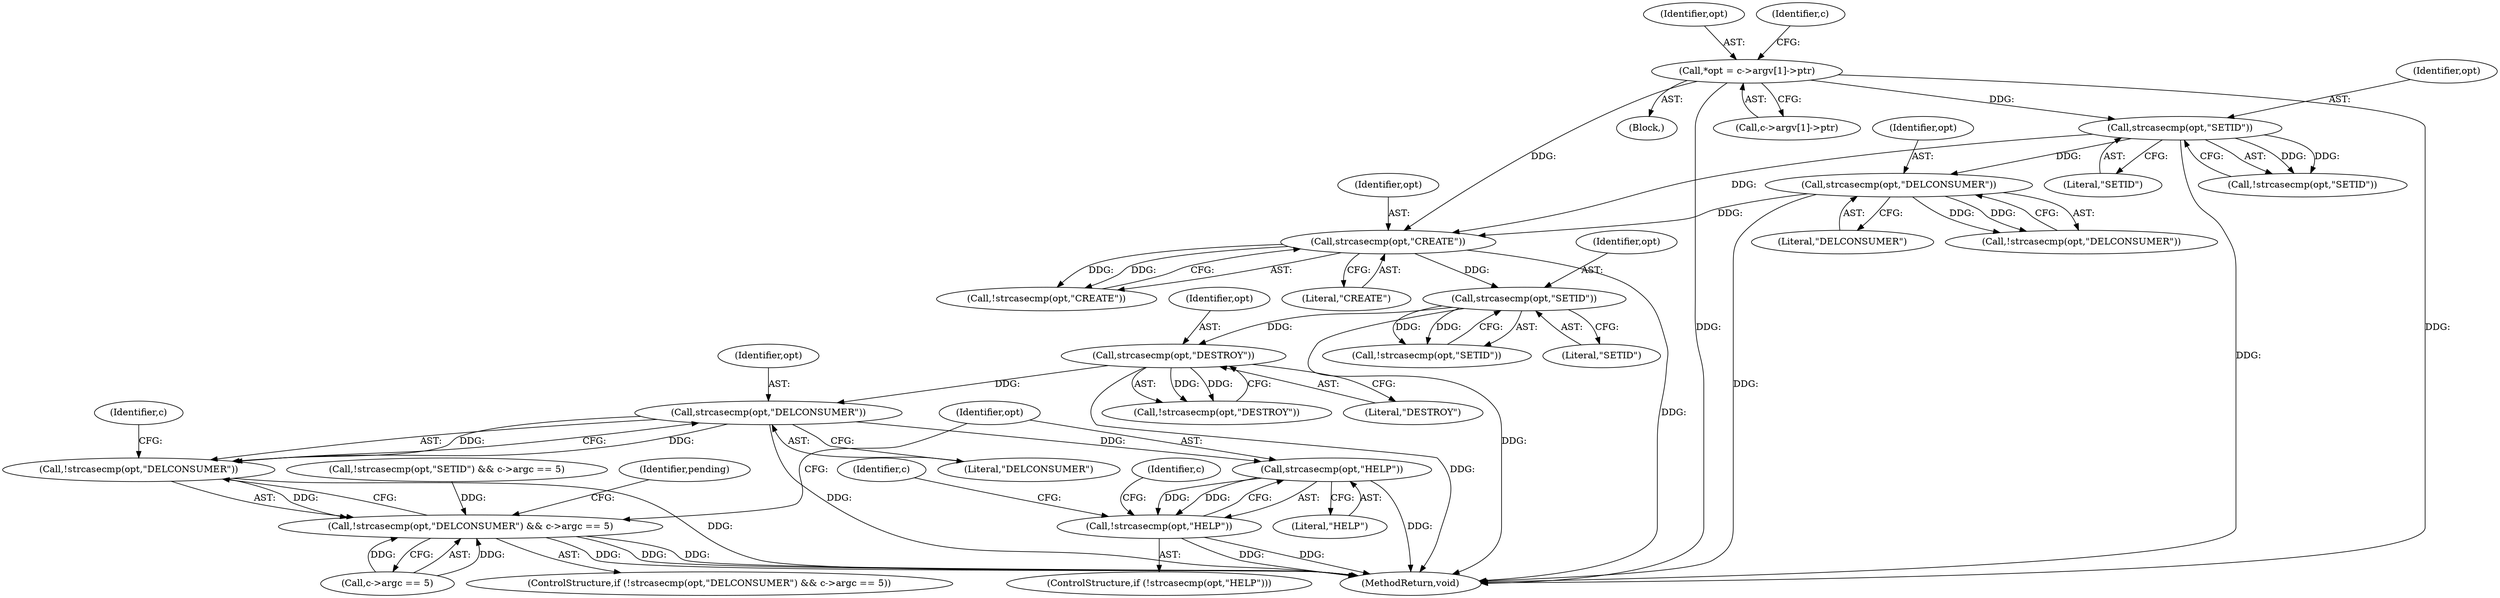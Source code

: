 digraph "0_redis_c04082cf138f1f51cedf05ee9ad36fb6763cafc6@pointer" {
"1000387" [label="(Call,strcasecmp(opt,\"DELCONSUMER\"))"];
"1000347" [label="(Call,strcasecmp(opt,\"DESTROY\"))"];
"1000290" [label="(Call,strcasecmp(opt,\"SETID\"))"];
"1000215" [label="(Call,strcasecmp(opt,\"CREATE\"))"];
"1000124" [label="(Call,*opt = c->argv[1]->ptr)"];
"1000188" [label="(Call,strcasecmp(opt,\"SETID\"))"];
"1000192" [label="(Call,strcasecmp(opt,\"DELCONSUMER\"))"];
"1000386" [label="(Call,!strcasecmp(opt,\"DELCONSUMER\"))"];
"1000385" [label="(Call,!strcasecmp(opt,\"DELCONSUMER\") && c->argc == 5)"];
"1000418" [label="(Call,strcasecmp(opt,\"HELP\"))"];
"1000417" [label="(Call,!strcasecmp(opt,\"HELP\"))"];
"1000189" [label="(Identifier,opt)"];
"1000190" [label="(Literal,\"SETID\")"];
"1000217" [label="(Literal,\"CREATE\")"];
"1000193" [label="(Identifier,opt)"];
"1000416" [label="(ControlStructure,if (!strcasecmp(opt,\"HELP\")))"];
"1000387" [label="(Call,strcasecmp(opt,\"DELCONSUMER\"))"];
"1000390" [label="(Call,c->argc == 5)"];
"1000216" [label="(Identifier,opt)"];
"1000432" [label="(MethodReturn,void)"];
"1000346" [label="(Call,!strcasecmp(opt,\"DESTROY\"))"];
"1000398" [label="(Identifier,pending)"];
"1000389" [label="(Literal,\"DELCONSUMER\")"];
"1000419" [label="(Identifier,opt)"];
"1000192" [label="(Call,strcasecmp(opt,\"DELCONSUMER\"))"];
"1000187" [label="(Call,!strcasecmp(opt,\"SETID\"))"];
"1000348" [label="(Identifier,opt)"];
"1000125" [label="(Identifier,opt)"];
"1000388" [label="(Identifier,opt)"];
"1000288" [label="(Call,!strcasecmp(opt,\"SETID\") && c->argc == 5)"];
"1000107" [label="(Block,)"];
"1000290" [label="(Call,strcasecmp(opt,\"SETID\"))"];
"1000289" [label="(Call,!strcasecmp(opt,\"SETID\"))"];
"1000428" [label="(Identifier,c)"];
"1000386" [label="(Call,!strcasecmp(opt,\"DELCONSUMER\"))"];
"1000292" [label="(Literal,\"SETID\")"];
"1000215" [label="(Call,strcasecmp(opt,\"CREATE\"))"];
"1000291" [label="(Identifier,opt)"];
"1000392" [label="(Identifier,c)"];
"1000384" [label="(ControlStructure,if (!strcasecmp(opt,\"DELCONSUMER\") && c->argc == 5))"];
"1000385" [label="(Call,!strcasecmp(opt,\"DELCONSUMER\") && c->argc == 5)"];
"1000420" [label="(Literal,\"HELP\")"];
"1000194" [label="(Literal,\"DELCONSUMER\")"];
"1000347" [label="(Call,strcasecmp(opt,\"DESTROY\"))"];
"1000349" [label="(Literal,\"DESTROY\")"];
"1000191" [label="(Call,!strcasecmp(opt,\"DELCONSUMER\"))"];
"1000136" [label="(Identifier,c)"];
"1000124" [label="(Call,*opt = c->argv[1]->ptr)"];
"1000126" [label="(Call,c->argv[1]->ptr)"];
"1000417" [label="(Call,!strcasecmp(opt,\"HELP\"))"];
"1000214" [label="(Call,!strcasecmp(opt,\"CREATE\"))"];
"1000423" [label="(Identifier,c)"];
"1000188" [label="(Call,strcasecmp(opt,\"SETID\"))"];
"1000418" [label="(Call,strcasecmp(opt,\"HELP\"))"];
"1000387" -> "1000386"  [label="AST: "];
"1000387" -> "1000389"  [label="CFG: "];
"1000388" -> "1000387"  [label="AST: "];
"1000389" -> "1000387"  [label="AST: "];
"1000386" -> "1000387"  [label="CFG: "];
"1000387" -> "1000432"  [label="DDG: "];
"1000387" -> "1000386"  [label="DDG: "];
"1000387" -> "1000386"  [label="DDG: "];
"1000347" -> "1000387"  [label="DDG: "];
"1000387" -> "1000418"  [label="DDG: "];
"1000347" -> "1000346"  [label="AST: "];
"1000347" -> "1000349"  [label="CFG: "];
"1000348" -> "1000347"  [label="AST: "];
"1000349" -> "1000347"  [label="AST: "];
"1000346" -> "1000347"  [label="CFG: "];
"1000347" -> "1000432"  [label="DDG: "];
"1000347" -> "1000346"  [label="DDG: "];
"1000347" -> "1000346"  [label="DDG: "];
"1000290" -> "1000347"  [label="DDG: "];
"1000290" -> "1000289"  [label="AST: "];
"1000290" -> "1000292"  [label="CFG: "];
"1000291" -> "1000290"  [label="AST: "];
"1000292" -> "1000290"  [label="AST: "];
"1000289" -> "1000290"  [label="CFG: "];
"1000290" -> "1000432"  [label="DDG: "];
"1000290" -> "1000289"  [label="DDG: "];
"1000290" -> "1000289"  [label="DDG: "];
"1000215" -> "1000290"  [label="DDG: "];
"1000215" -> "1000214"  [label="AST: "];
"1000215" -> "1000217"  [label="CFG: "];
"1000216" -> "1000215"  [label="AST: "];
"1000217" -> "1000215"  [label="AST: "];
"1000214" -> "1000215"  [label="CFG: "];
"1000215" -> "1000432"  [label="DDG: "];
"1000215" -> "1000214"  [label="DDG: "];
"1000215" -> "1000214"  [label="DDG: "];
"1000124" -> "1000215"  [label="DDG: "];
"1000188" -> "1000215"  [label="DDG: "];
"1000192" -> "1000215"  [label="DDG: "];
"1000124" -> "1000107"  [label="AST: "];
"1000124" -> "1000126"  [label="CFG: "];
"1000125" -> "1000124"  [label="AST: "];
"1000126" -> "1000124"  [label="AST: "];
"1000136" -> "1000124"  [label="CFG: "];
"1000124" -> "1000432"  [label="DDG: "];
"1000124" -> "1000432"  [label="DDG: "];
"1000124" -> "1000188"  [label="DDG: "];
"1000188" -> "1000187"  [label="AST: "];
"1000188" -> "1000190"  [label="CFG: "];
"1000189" -> "1000188"  [label="AST: "];
"1000190" -> "1000188"  [label="AST: "];
"1000187" -> "1000188"  [label="CFG: "];
"1000188" -> "1000432"  [label="DDG: "];
"1000188" -> "1000187"  [label="DDG: "];
"1000188" -> "1000187"  [label="DDG: "];
"1000188" -> "1000192"  [label="DDG: "];
"1000192" -> "1000191"  [label="AST: "];
"1000192" -> "1000194"  [label="CFG: "];
"1000193" -> "1000192"  [label="AST: "];
"1000194" -> "1000192"  [label="AST: "];
"1000191" -> "1000192"  [label="CFG: "];
"1000192" -> "1000432"  [label="DDG: "];
"1000192" -> "1000191"  [label="DDG: "];
"1000192" -> "1000191"  [label="DDG: "];
"1000386" -> "1000385"  [label="AST: "];
"1000392" -> "1000386"  [label="CFG: "];
"1000385" -> "1000386"  [label="CFG: "];
"1000386" -> "1000432"  [label="DDG: "];
"1000386" -> "1000385"  [label="DDG: "];
"1000385" -> "1000384"  [label="AST: "];
"1000385" -> "1000390"  [label="CFG: "];
"1000390" -> "1000385"  [label="AST: "];
"1000398" -> "1000385"  [label="CFG: "];
"1000419" -> "1000385"  [label="CFG: "];
"1000385" -> "1000432"  [label="DDG: "];
"1000385" -> "1000432"  [label="DDG: "];
"1000385" -> "1000432"  [label="DDG: "];
"1000288" -> "1000385"  [label="DDG: "];
"1000390" -> "1000385"  [label="DDG: "];
"1000390" -> "1000385"  [label="DDG: "];
"1000418" -> "1000417"  [label="AST: "];
"1000418" -> "1000420"  [label="CFG: "];
"1000419" -> "1000418"  [label="AST: "];
"1000420" -> "1000418"  [label="AST: "];
"1000417" -> "1000418"  [label="CFG: "];
"1000418" -> "1000432"  [label="DDG: "];
"1000418" -> "1000417"  [label="DDG: "];
"1000418" -> "1000417"  [label="DDG: "];
"1000417" -> "1000416"  [label="AST: "];
"1000423" -> "1000417"  [label="CFG: "];
"1000428" -> "1000417"  [label="CFG: "];
"1000417" -> "1000432"  [label="DDG: "];
"1000417" -> "1000432"  [label="DDG: "];
}
